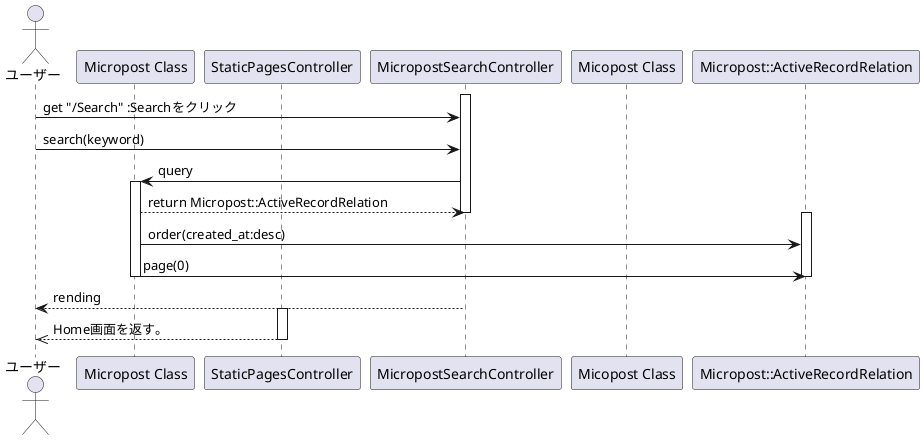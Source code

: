 @startuml
actor ユーザー
participant StaticPagesController order 1
participant MicropostSearchController order 2
participant StaticPagesController order 3
participant "Micopost Class" order 4
participant "Micropost::ActiveRecordRelation" order 5

activate "MicropostSearchController"
ユーザー -> MicropostSearchController : get "/Search" :Searchをクリック
ユーザー -> MicropostSearchController :search(keyword)


MicropostSearchController -> "Micropost Class":query
activate "Micropost Class"
MicropostSearchController <-- "Micropost Class":return Micropost::ActiveRecordRelation
deactivate "MicropostSearchController"
activate "Micropost::ActiveRecordRelation"
"Micropost Class" -> "Micropost::ActiveRecordRelation":order(created_at:desc)
"Micropost Class" -> "Micropost::ActiveRecordRelation":page(0)
deactivate "Micropost::ActiveRecordRelation"
deactivate "Micropost Class"
ユーザー <-- MicropostSearchController:rending
deactivate "Micropost::ActiveRecordRelation"
activate "StaticPagesController"
ユーザー <<-- StaticPagesController : Home画面を返す。
deactivate "StaticPagesController"

@enduml